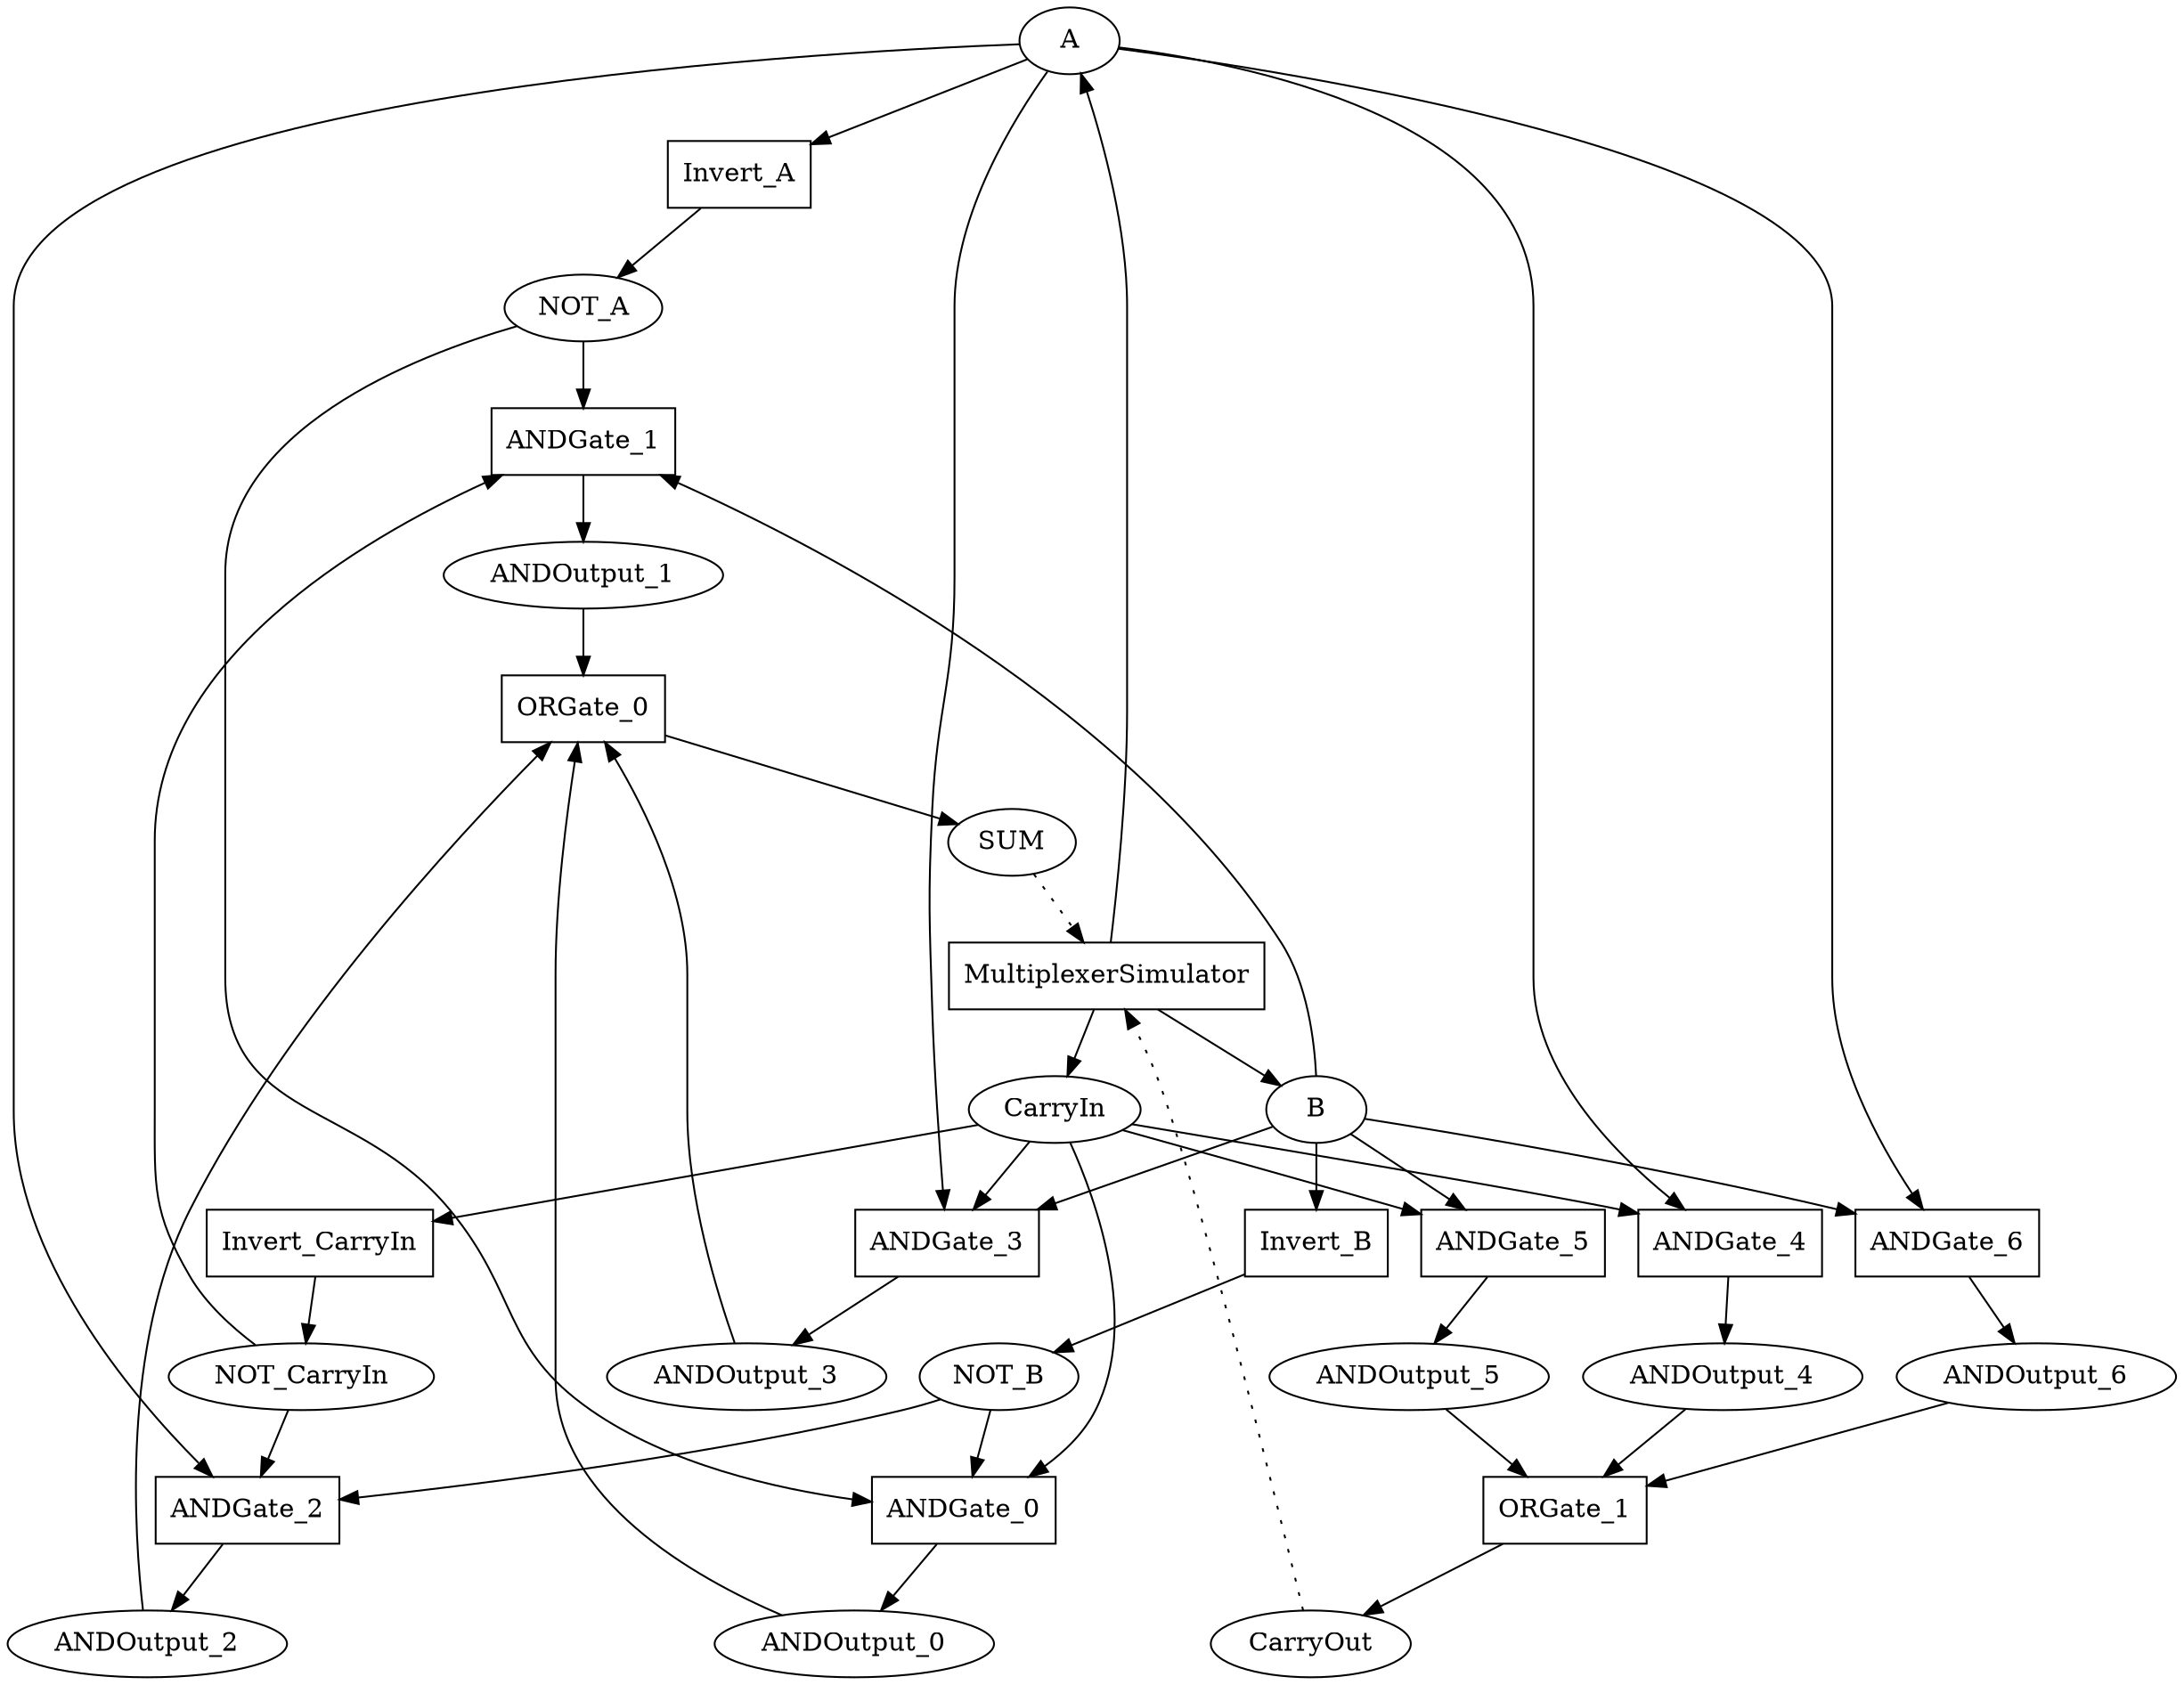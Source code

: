 digraph FullAdder_2_Bit {
"A" [shape=oval];
"B" [shape=oval];
"CarryIn" [shape=oval];
"NOT_A" [shape=oval];
"NOT_B" [shape=oval];
"NOT_CarryIn" [shape=oval];
"ANDOutput_0" [shape=oval];
"ANDOutput_1" [shape=oval];
"ANDOutput_2" [shape=oval];
"ANDOutput_3" [shape=oval];
"ANDOutput_4" [shape=oval];
"ANDOutput_5" [shape=oval];
"ANDOutput_6" [shape=oval];
"SUM" [shape=oval];
"CarryOut" [shape=oval];
"Invert_A" [shape=box];
"ANDGate_2" [shape=box];
"ANDGate_3" [shape=box];
"ANDGate_4" [shape=box];
"ANDGate_6" [shape=box];
"Invert_B" [shape=box];
"ANDGate_1" [shape=box];
"ANDGate_5" [shape=box];
"Invert_CarryIn" [shape=box];
"ANDGate_0" [shape=box];
"ORGate_0" [shape=box];
"ORGate_1" [shape=box];
"MultiplexerSimulator" [shape=box];
"A" -> "Invert_A";
"A" -> "ANDGate_2";
"A" -> "ANDGate_3";
"A" -> "ANDGate_4";
"A" -> "ANDGate_6";
"B" -> "Invert_B";
"B" -> "ANDGate_1";
"B" -> "ANDGate_3";
"B" -> "ANDGate_5";
"B" -> "ANDGate_6";
"CarryIn" -> "Invert_CarryIn";
"CarryIn" -> "ANDGate_0";
"CarryIn" -> "ANDGate_3";
"CarryIn" -> "ANDGate_4";
"CarryIn" -> "ANDGate_5";
"NOT_A" -> "ANDGate_0";
"NOT_A" -> "ANDGate_1";
"NOT_B" -> "ANDGate_0";
"NOT_B" -> "ANDGate_2";
"NOT_CarryIn" -> "ANDGate_1";
"NOT_CarryIn" -> "ANDGate_2";
"ANDOutput_0" -> "ORGate_0";
"ANDOutput_1" -> "ORGate_0";
"ANDOutput_2" -> "ORGate_0";
"ANDOutput_3" -> "ORGate_0";
"ANDOutput_4" -> "ORGate_1";
"ANDOutput_5" -> "ORGate_1";
"ANDOutput_6" -> "ORGate_1";
"MultiplexerSimulator" -> "A";
"MultiplexerSimulator" -> "B";
"MultiplexerSimulator" -> "CarryIn";
"Invert_A" -> "NOT_A";
"Invert_B" -> "NOT_B";
"Invert_CarryIn" -> "NOT_CarryIn";
"ANDGate_0" -> "ANDOutput_0";
"ANDGate_1" -> "ANDOutput_1";
"ANDGate_2" -> "ANDOutput_2";
"ANDGate_3" -> "ANDOutput_3";
"ANDGate_4" -> "ANDOutput_4";
"ANDGate_5" -> "ANDOutput_5";
"ANDGate_6" -> "ANDOutput_6";
"ORGate_0" -> "SUM";
"ORGate_1" -> "CarryOut";
"CarryOut" -> "MultiplexerSimulator" [style=dotted];
"SUM" -> "MultiplexerSimulator" [style=dotted];
}
